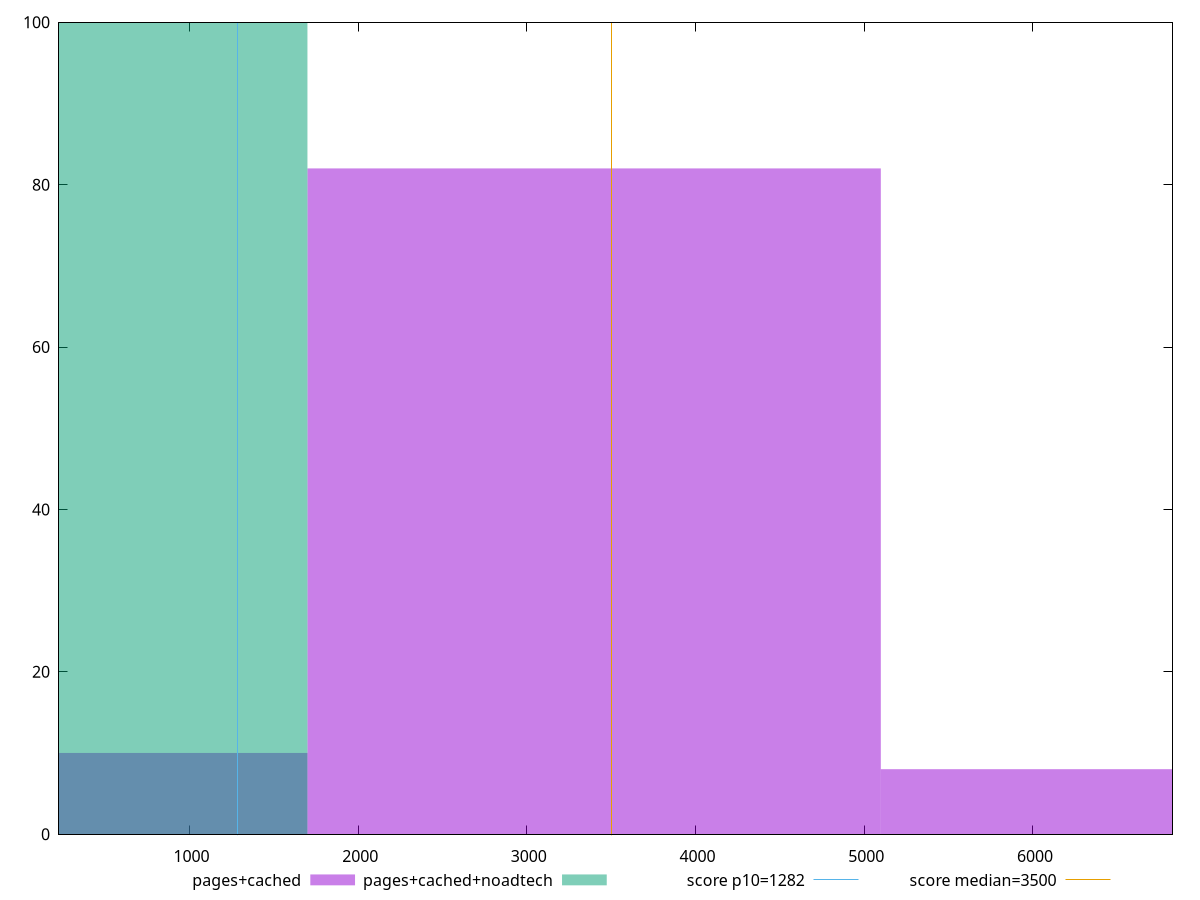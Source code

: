 reset

$pagesCached <<EOF
3398.964611651243 82
0 10
6797.929223302486 8
EOF

$pagesCachedNoadtech <<EOF
0 100
EOF

set key outside below
set boxwidth 3398.964611651243
set xrange [226.724:6827.584]
set yrange [0:100]
set trange [0:100]
set style fill transparent solid 0.5 noborder

set parametric
set terminal svg size 640, 500 enhanced background rgb 'white'
set output "report_00013_2021-02-09T12-04-24.940Z/bootup-time/comparison/histogram/1_vs_2.svg"

plot $pagesCached title "pages+cached" with boxes, \
     $pagesCachedNoadtech title "pages+cached+noadtech" with boxes, \
     1282,t title "score p10=1282", \
     3500,t title "score median=3500"

reset
